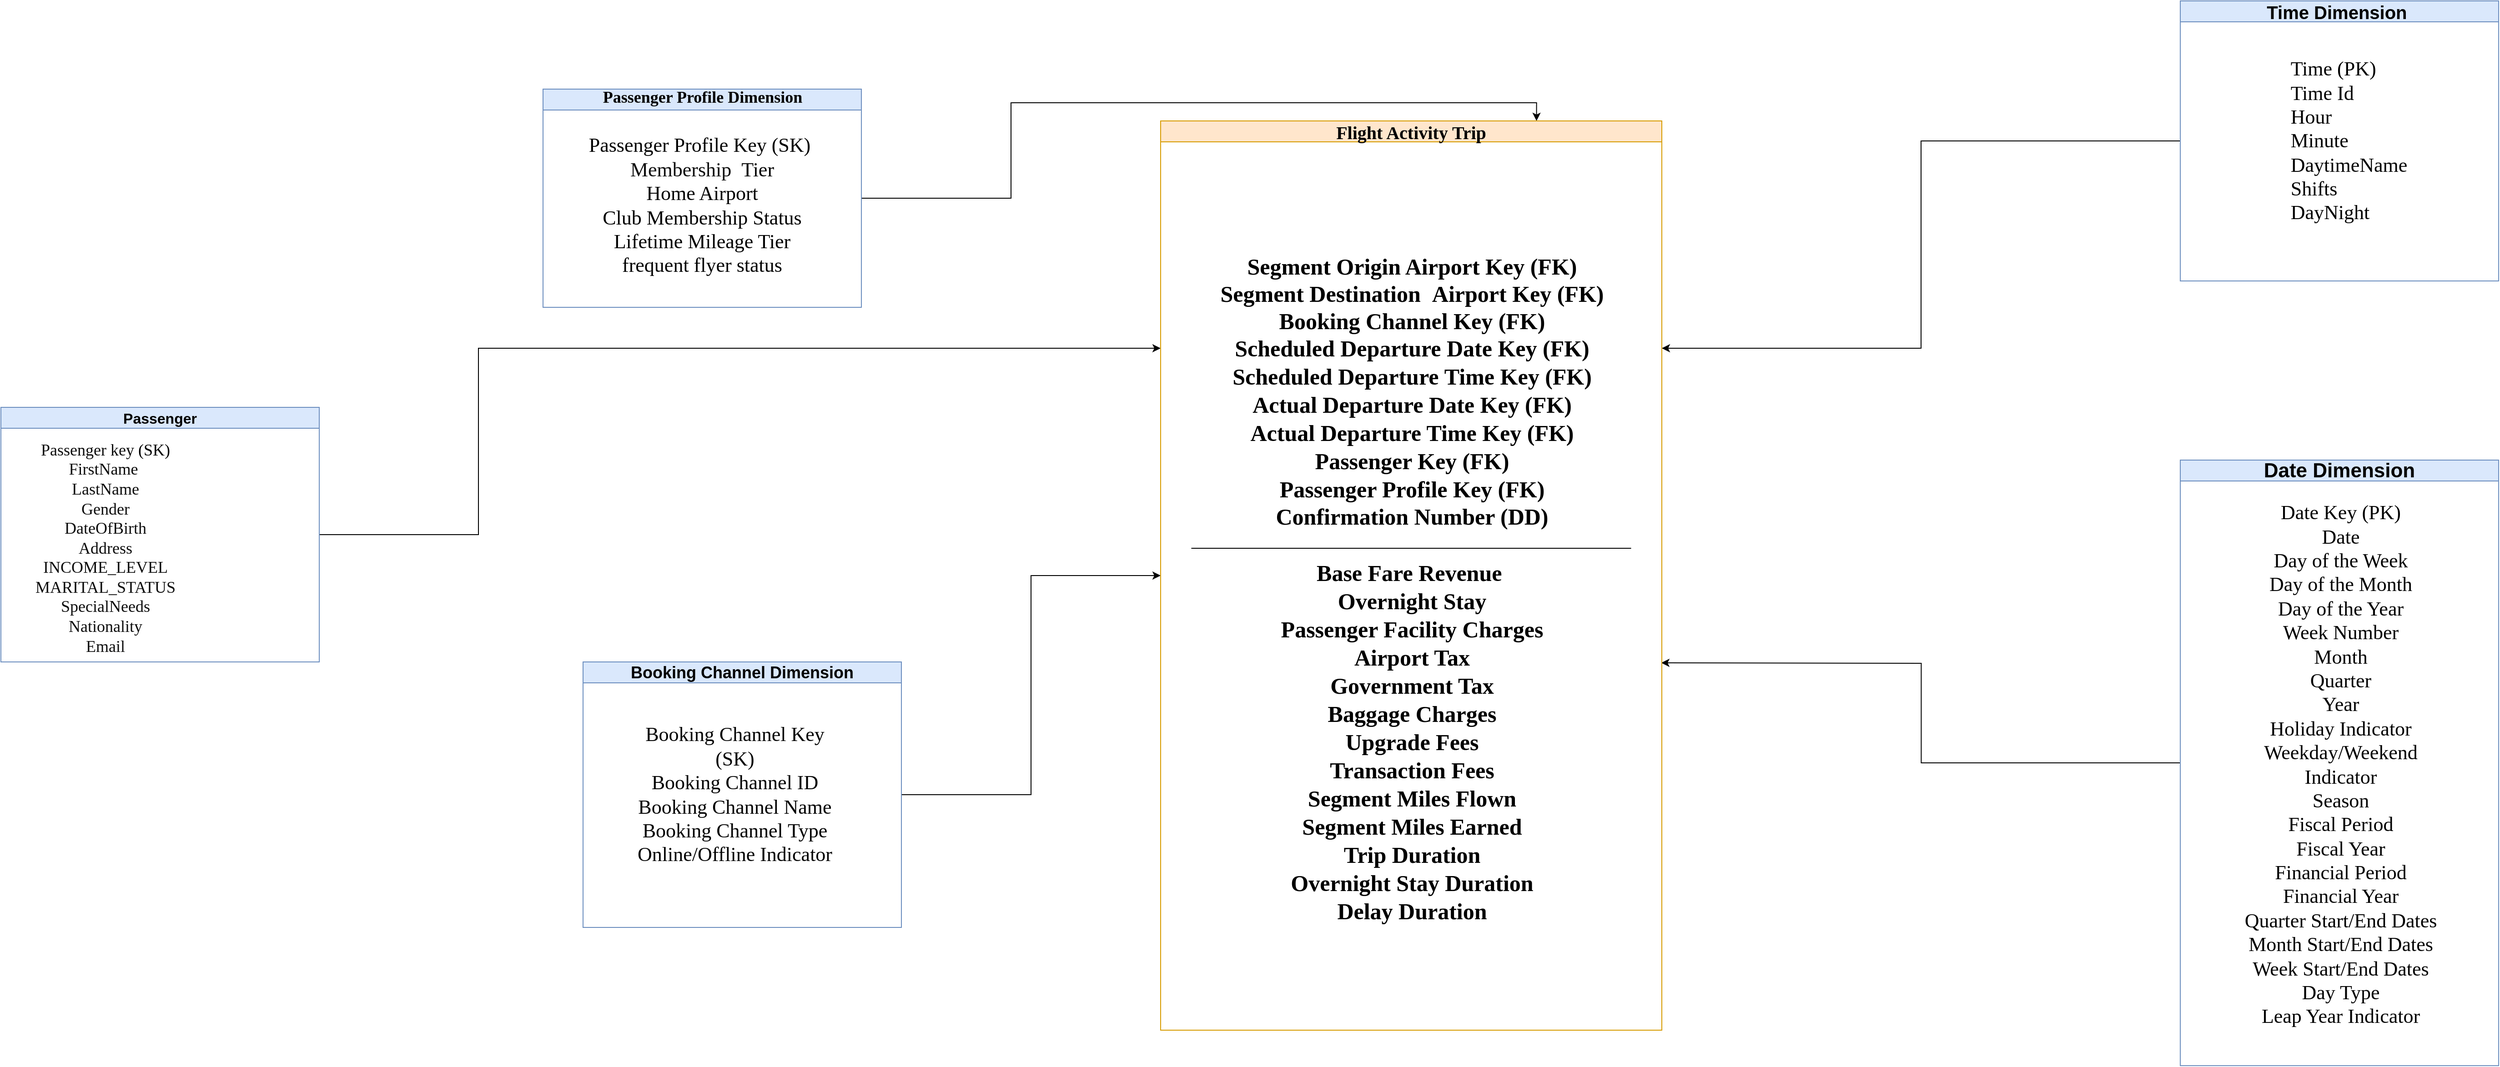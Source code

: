 <mxfile version="24.2.5" type="device">
  <diagram name="Page-1" id="SIGnsm225GO5JNdO_QR3">
    <mxGraphModel dx="7152" dy="5348" grid="0" gridSize="10" guides="1" tooltips="1" connect="1" arrows="1" fold="1" page="1" pageScale="1" pageWidth="600" pageHeight="900" math="0" shadow="0">
      <root>
        <mxCell id="0" />
        <mxCell id="1" parent="0" />
        <mxCell id="l2tNoZ4C5hW8YFkD3VC2-25" style="edgeStyle=orthogonalEdgeStyle;rounded=0;orthogonalLoop=1;jettySize=auto;html=1;entryX=0.75;entryY=0;entryDx=0;entryDy=0;" edge="1" parent="1" source="l2tNoZ4C5hW8YFkD3VC2-2" target="l2tNoZ4C5hW8YFkD3VC2-16">
          <mxGeometry relative="1" as="geometry" />
        </mxCell>
        <mxCell id="l2tNoZ4C5hW8YFkD3VC2-2" value="&lt;font face=&quot;Tahoma&quot; style=&quot;font-size: 18px;&quot;&gt;Passenger Profile Dimension&lt;/font&gt;" style="swimlane;html=1;startSize=23;verticalAlign=bottom;labelBorderColor=none;fillColor=#dae8fc;strokeColor=#6c8ebf;swimlaneFillColor=default;" vertex="1" parent="1">
          <mxGeometry x="-439" y="-2555" width="350" height="240" as="geometry" />
        </mxCell>
        <mxCell id="l2tNoZ4C5hW8YFkD3VC2-3" value="&lt;div style=&quot;font-size: 22px;&quot;&gt;&lt;span style=&quot;background-color: initial;&quot;&gt;&lt;font style=&quot;font-size: 22px;&quot; face=&quot;Tahoma&quot;&gt;Passenger Profile Key (SK)&amp;nbsp;&lt;/font&gt;&lt;/span&gt;&lt;/div&gt;&lt;font face=&quot;EAJwP0S1NvUOIz2sHdJX&quot; style=&quot;font-size: 22px;&quot;&gt;&lt;div style=&quot;&quot;&gt;&lt;span style=&quot;white-space-collapse: preserve; border: 0px solid rgb(227, 227, 227); box-sizing: border-box; --tw-border-spacing-x: 0; --tw-border-spacing-y: 0; --tw-translate-x: 0; --tw-translate-y: 0; --tw-rotate: 0; --tw-skew-x: 0; --tw-skew-y: 0; --tw-scale-x: 1; --tw-scale-y: 1; --tw-pan-x: ; --tw-pan-y: ; --tw-pinch-zoom: ; --tw-scroll-snap-strictness: proximity; --tw-gradient-from-position: ; --tw-gradient-via-position: ; --tw-gradient-to-position: ; --tw-ordinal: ; --tw-slashed-zero: ; --tw-numeric-figure: ; --tw-numeric-spacing: ; --tw-numeric-fraction: ; --tw-ring-inset: ; --tw-ring-offset-width: 0px; --tw-ring-offset-color: #fff; --tw-ring-color: rgba(69,89,164,.5); --tw-ring-offset-shadow: 0 0 transparent; --tw-ring-shadow: 0 0 transparent; --tw-shadow: 0 0 transparent; --tw-shadow-colored: 0 0 transparent; --tw-blur: ; --tw-brightness: ; --tw-contrast: ; --tw-grayscale: ; --tw-hue-rotate: ; --tw-invert: ; --tw-saturate: ; --tw-sepia: ; --tw-drop-shadow: ; --tw-backdrop-blur: ; --tw-backdrop-brightness: ; --tw-backdrop-contrast: ; --tw-backdrop-grayscale: ; --tw-backdrop-hue-rotate: ; --tw-backdrop-invert: ; --tw-backdrop-opacity: ; --tw-backdrop-saturate: ; --tw-backdrop-sepia: ; --tw-contain-size: ; --tw-contain-layout: ; --tw-contain-paint: ; --tw-contain-style: ; color: rgb(13, 13, 13); margin-top: 1.25em; margin-bottom: 1.25em; background-color: rgb(255, 255, 255);&quot;&gt;Membership &lt;/span&gt;&lt;span style=&quot;background-color: initial;&quot;&gt;&amp;nbsp;Tier&lt;/span&gt;&lt;/div&gt;&lt;span style=&quot;background-color: initial;&quot;&gt;&lt;div style=&quot;&quot;&gt;&lt;span style=&quot;background-color: initial;&quot;&gt;Home Airport&lt;/span&gt;&lt;/div&gt;&lt;/span&gt;&lt;span style=&quot;background-color: initial;&quot;&gt;&lt;div style=&quot;&quot;&gt;&lt;span style=&quot;background-color: initial;&quot;&gt;Club Membership Status&lt;/span&gt;&lt;/div&gt;&lt;/span&gt;&lt;span style=&quot;background-color: initial;&quot;&gt;&lt;div style=&quot;&quot;&gt;&lt;span style=&quot;background-color: initial;&quot;&gt;Lifetime Mileage Tier&lt;/span&gt;&lt;/div&gt;&lt;/span&gt;&lt;span style=&quot;background-color: initial;&quot;&gt;&lt;div style=&quot;&quot;&gt;&lt;span style=&quot;background-color: initial;&quot;&gt;frequent flyer status&lt;/span&gt;&lt;/div&gt;&lt;/span&gt;&lt;/font&gt;" style="text;html=1;strokeColor=none;fillColor=none;align=center;verticalAlign=middle;whiteSpace=wrap;rounded=0;" vertex="1" parent="l2tNoZ4C5hW8YFkD3VC2-2">
          <mxGeometry x="45" y="53" width="260" height="150" as="geometry" />
        </mxCell>
        <mxCell id="l2tNoZ4C5hW8YFkD3VC2-4" style="edgeStyle=orthogonalEdgeStyle;rounded=0;orthogonalLoop=1;jettySize=auto;html=1;entryX=1;entryY=0.25;entryDx=0;entryDy=0;" edge="1" parent="1" source="l2tNoZ4C5hW8YFkD3VC2-5" target="l2tNoZ4C5hW8YFkD3VC2-16">
          <mxGeometry relative="1" as="geometry" />
        </mxCell>
        <mxCell id="l2tNoZ4C5hW8YFkD3VC2-5" value="&lt;font style=&quot;font-size: 20px;&quot;&gt;&lt;font style=&quot;font-size: 20px;&quot;&gt;Time&amp;nbsp;&lt;/font&gt;&lt;font style=&quot;font-size: 20px;&quot;&gt;Dimension&amp;nbsp;&lt;/font&gt;&lt;/font&gt;" style="swimlane;whiteSpace=wrap;html=1;fillColor=#dae8fc;strokeColor=#6c8ebf;swimlaneFillColor=default;" vertex="1" parent="1">
          <mxGeometry x="1361" y="-2652" width="350" height="308" as="geometry" />
        </mxCell>
        <mxCell id="l2tNoZ4C5hW8YFkD3VC2-6" value="&lt;div style=&quot;text-align: left; font-size: 22px;&quot;&gt;&lt;font style=&quot;font-size: 22px;&quot;&gt;&lt;font style=&quot;font-size: 22px;&quot; face=&quot;Tahoma&quot;&gt;&lt;br&gt;&lt;span style=&quot;background-color: initial;&quot;&gt;Time (PK)&lt;/span&gt;&lt;br&gt;&lt;span style=&quot;background-color: initial;&quot;&gt;Time Id&lt;/span&gt;&lt;br&gt;&lt;span style=&quot;background-color: initial;&quot;&gt;Hour&lt;/span&gt;&lt;br&gt;&lt;span style=&quot;background-color: initial;&quot;&gt;Minute&lt;/span&gt;&lt;br&gt;&lt;span style=&quot;background-color: initial;&quot;&gt;DaytimeName&lt;/span&gt;&lt;br&gt;&lt;span style=&quot;background-color: initial;&quot;&gt;Shifts&lt;/span&gt;&lt;br&gt;&lt;span style=&quot;background-color: initial;&quot;&gt;DayNight&lt;/span&gt;&lt;/font&gt;&lt;br&gt;&lt;/font&gt;&lt;/div&gt;&lt;font style=&quot;font-size: 22px;&quot;&gt;&lt;font style=&quot;font-size: 22px;&quot;&gt;&lt;div style=&quot;text-align: left;&quot;&gt;&lt;div&gt;&lt;br&gt;&lt;/div&gt;&lt;/div&gt;&lt;/font&gt;&lt;/font&gt;" style="text;html=1;align=center;verticalAlign=middle;resizable=0;points=[];autosize=1;strokeColor=none;fillColor=none;" vertex="1" parent="l2tNoZ4C5hW8YFkD3VC2-5">
          <mxGeometry x="108" y="26" width="154" height="256" as="geometry" />
        </mxCell>
        <mxCell id="l2tNoZ4C5hW8YFkD3VC2-7" style="edgeStyle=orthogonalEdgeStyle;rounded=0;orthogonalLoop=1;jettySize=auto;html=1;entryX=0;entryY=0.25;entryDx=0;entryDy=0;exitX=1;exitY=0.5;exitDx=0;exitDy=0;" edge="1" parent="1" source="l2tNoZ4C5hW8YFkD3VC2-8" target="l2tNoZ4C5hW8YFkD3VC2-16">
          <mxGeometry relative="1" as="geometry">
            <Array as="points">
              <mxPoint x="-510" y="-2065" />
              <mxPoint x="-510" y="-2270" />
            </Array>
          </mxGeometry>
        </mxCell>
        <mxCell id="l2tNoZ4C5hW8YFkD3VC2-8" value="&lt;b style=&quot;&quot;&gt;&lt;font style=&quot;font-size: 16px;&quot;&gt;Passenger&lt;/font&gt;&lt;/b&gt;" style="swimlane;whiteSpace=wrap;html=1;swimlaneFillColor=default;fillColor=#dae8fc;strokeColor=#6c8ebf;" vertex="1" parent="1">
          <mxGeometry x="-1035" y="-2205" width="350" height="280" as="geometry" />
        </mxCell>
        <mxCell id="l2tNoZ4C5hW8YFkD3VC2-9" value="&lt;font face=&quot;Tahoma&quot;&gt;&lt;span style=&quot;font-size: 18px; border: 0px solid rgb(227, 227, 227); box-sizing: border-box; --tw-border-spacing-x: 0; --tw-border-spacing-y: 0; --tw-translate-x: 0; --tw-translate-y: 0; --tw-rotate: 0; --tw-skew-x: 0; --tw-skew-y: 0; --tw-scale-x: 1; --tw-scale-y: 1; --tw-pan-x: ; --tw-pan-y: ; --tw-pinch-zoom: ; --tw-scroll-snap-strictness: proximity; --tw-gradient-from-position: ; --tw-gradient-via-position: ; --tw-gradient-to-position: ; --tw-ordinal: ; --tw-slashed-zero: ; --tw-numeric-figure: ; --tw-numeric-spacing: ; --tw-numeric-fraction: ; --tw-ring-inset: ; --tw-ring-offset-width: 0px; --tw-ring-offset-color: #fff; --tw-ring-color: rgba(69,89,164,.5); --tw-ring-offset-shadow: 0 0 transparent; --tw-ring-shadow: 0 0 transparent; --tw-shadow: 0 0 transparent; --tw-shadow-colored: 0 0 transparent; --tw-blur: ; --tw-brightness: ; --tw-contrast: ; --tw-grayscale: ; --tw-hue-rotate: ; --tw-invert: ; --tw-saturate: ; --tw-sepia: ; --tw-drop-shadow: ; --tw-backdrop-blur: ; --tw-backdrop-brightness: ; --tw-backdrop-contrast: ; --tw-backdrop-grayscale: ; --tw-backdrop-hue-rotate: ; --tw-backdrop-invert: ; --tw-backdrop-opacity: ; --tw-backdrop-saturate: ; --tw-backdrop-sepia: ; --tw-contain-size: ; --tw-contain-layout: ; --tw-contain-paint: ; --tw-contain-style: ; color: rgb(13, 13, 13); margin-top: 1.25em; margin-bottom: 1.25em; text-align: left; white-space-collapse: preserve; background-color: rgb(255, 255, 255);&quot;&gt;Passenger key &lt;/span&gt;&lt;span style=&quot;font-size: 18px; text-wrap: nowrap; background-color: initial;&quot;&gt;(SK)&lt;/span&gt;&lt;br&gt;&lt;span style=&quot;background-color: rgb(255, 255, 255); color: rgb(13, 13, 13); text-align: left; white-space-collapse: preserve; font-size: 18px;&quot;&gt;FirstName &lt;/span&gt;&lt;br&gt;&lt;span style=&quot;background-color: rgb(255, 255, 255); color: rgb(13, 13, 13); text-align: left; white-space-collapse: preserve; font-size: 18px;&quot;&gt;LastName&lt;/span&gt;&lt;br&gt;&lt;span style=&quot;background-color: rgb(255, 255, 255); color: rgb(13, 13, 13); text-align: left; white-space-collapse: preserve; font-size: 18px;&quot;&gt;Gender&lt;/span&gt;&lt;br&gt;&lt;span style=&quot;background-color: rgb(255, 255, 255); color: rgb(13, 13, 13); text-align: left; white-space-collapse: preserve; font-size: 18px;&quot;&gt;DateOfBirth&lt;/span&gt;&lt;br&gt;&lt;span style=&quot;background-color: rgb(255, 255, 255); color: rgb(13, 13, 13); text-align: left; white-space-collapse: preserve; font-size: 18px;&quot;&gt;Address&lt;/span&gt;&lt;br&gt;&lt;span style=&quot;white-space: pre; font-size: 18px; color: rgb(13, 13, 13); background-color: rgb(255, 255, 255); text-align: left;&quot;&gt;INCOME_LEVEL&lt;/span&gt;&lt;br&gt;&lt;span style=&quot;white-space: pre; font-size: 18px; color: rgb(13, 13, 13); background-color: rgb(255, 255, 255); text-align: left;&quot;&gt;MARITAL_STATUS&lt;/span&gt;&lt;br&gt;&lt;span style=&quot;background-color: rgb(255, 255, 255); color: rgb(13, 13, 13); text-align: left; white-space-collapse: preserve; font-size: 18px;&quot;&gt;SpecialNeeds&lt;/span&gt;&lt;br&gt;&lt;span style=&quot;background-color: rgb(255, 255, 255); color: rgb(13, 13, 13); text-align: left; white-space-collapse: preserve; font-size: 18px;&quot;&gt;Nationality&lt;/span&gt;&lt;br&gt;&lt;span style=&quot;background-color: rgb(255, 255, 255); color: rgb(13, 13, 13); text-align: left; white-space-collapse: preserve; font-size: 18px;&quot;&gt;Email&lt;/span&gt;&lt;/font&gt;" style="text;html=1;align=center;verticalAlign=middle;whiteSpace=wrap;rounded=0;" vertex="1" parent="l2tNoZ4C5hW8YFkD3VC2-8">
          <mxGeometry y="40" width="230" height="230" as="geometry" />
        </mxCell>
        <mxCell id="l2tNoZ4C5hW8YFkD3VC2-22" style="edgeStyle=orthogonalEdgeStyle;rounded=0;orthogonalLoop=1;jettySize=auto;html=1;" edge="1" parent="1" source="l2tNoZ4C5hW8YFkD3VC2-11">
          <mxGeometry relative="1" as="geometry">
            <mxPoint x="790.4" y="-1924" as="targetPoint" />
          </mxGeometry>
        </mxCell>
        <mxCell id="l2tNoZ4C5hW8YFkD3VC2-11" value="&lt;font style=&quot;font-size: 22px;&quot;&gt;Date Dimension&lt;/font&gt;" style="swimlane;whiteSpace=wrap;html=1;fillColor=#dae8fc;strokeColor=#6c8ebf;swimlaneFillColor=default;" vertex="1" parent="1">
          <mxGeometry x="1361" y="-2147" width="350" height="666" as="geometry" />
        </mxCell>
        <mxCell id="l2tNoZ4C5hW8YFkD3VC2-12" value="&lt;div style=&quot;text-align: center; font-size: 22px;&quot;&gt;&lt;span style=&quot;background-color: initial;&quot;&gt;&lt;font face=&quot;Tahoma&quot; style=&quot;font-size: 22px;&quot;&gt;Date Key (PK)&lt;/font&gt;&lt;/span&gt;&lt;/div&gt;&lt;font face=&quot;E_Vse2sqt-GHe94hN0gW&quot; style=&quot;font-size: 22px;&quot;&gt;&lt;span style=&quot;background-color: initial;&quot;&gt;&lt;div style=&quot;text-align: center;&quot;&gt;&lt;span style=&quot;background-color: initial;&quot;&gt;Date&lt;/span&gt;&lt;/div&gt;&lt;/span&gt;&lt;span style=&quot;background-color: initial;&quot;&gt;&lt;div style=&quot;text-align: center;&quot;&gt;&lt;span style=&quot;background-color: initial;&quot;&gt;Day of the Week&lt;/span&gt;&lt;/div&gt;&lt;/span&gt;&lt;span style=&quot;background-color: initial;&quot;&gt;&lt;div style=&quot;text-align: center;&quot;&gt;&lt;span style=&quot;background-color: initial;&quot;&gt;Day of the Month&lt;/span&gt;&lt;/div&gt;&lt;/span&gt;&lt;span style=&quot;background-color: initial;&quot;&gt;&lt;div style=&quot;text-align: center;&quot;&gt;&lt;span style=&quot;background-color: initial;&quot;&gt;Day of the Year&lt;/span&gt;&lt;/div&gt;&lt;/span&gt;&lt;span style=&quot;background-color: initial;&quot;&gt;&lt;div style=&quot;text-align: center;&quot;&gt;&lt;span style=&quot;background-color: initial;&quot;&gt;Week Number&lt;/span&gt;&lt;/div&gt;&lt;/span&gt;&lt;span style=&quot;background-color: initial;&quot;&gt;&lt;div style=&quot;text-align: center;&quot;&gt;&lt;span style=&quot;background-color: initial;&quot;&gt;Month&lt;/span&gt;&lt;/div&gt;&lt;/span&gt;&lt;span style=&quot;background-color: initial;&quot;&gt;&lt;div style=&quot;text-align: center;&quot;&gt;&lt;span style=&quot;background-color: initial;&quot;&gt;Quarter&lt;/span&gt;&lt;/div&gt;&lt;/span&gt;&lt;span style=&quot;background-color: initial;&quot;&gt;&lt;div style=&quot;text-align: center;&quot;&gt;&lt;span style=&quot;background-color: initial;&quot;&gt;Year&lt;/span&gt;&lt;/div&gt;&lt;/span&gt;&lt;span style=&quot;background-color: initial;&quot;&gt;&lt;div style=&quot;text-align: center;&quot;&gt;&lt;span style=&quot;background-color: initial;&quot;&gt;Holiday Indicator&lt;/span&gt;&lt;/div&gt;&lt;/span&gt;&lt;span style=&quot;background-color: initial;&quot;&gt;&lt;div style=&quot;text-align: center;&quot;&gt;&lt;span style=&quot;background-color: initial;&quot;&gt;Weekday/Weekend Indicator&lt;/span&gt;&lt;/div&gt;&lt;/span&gt;&lt;span style=&quot;background-color: initial;&quot;&gt;&lt;div style=&quot;text-align: center;&quot;&gt;&lt;span style=&quot;background-color: initial;&quot;&gt;Season&lt;/span&gt;&lt;/div&gt;&lt;/span&gt;&lt;span style=&quot;background-color: initial;&quot;&gt;&lt;div style=&quot;text-align: center;&quot;&gt;&lt;span style=&quot;background-color: initial;&quot;&gt;Fiscal Period&lt;/span&gt;&lt;/div&gt;&lt;/span&gt;&lt;span style=&quot;background-color: initial;&quot;&gt;&lt;div style=&quot;text-align: center;&quot;&gt;&lt;span style=&quot;background-color: initial;&quot;&gt;Fiscal Year&lt;/span&gt;&lt;/div&gt;&lt;/span&gt;&lt;span style=&quot;background-color: initial;&quot;&gt;&lt;div style=&quot;text-align: center;&quot;&gt;&lt;span style=&quot;background-color: initial;&quot;&gt;Financial Period&lt;/span&gt;&lt;/div&gt;&lt;/span&gt;&lt;span style=&quot;background-color: initial;&quot;&gt;&lt;div style=&quot;text-align: center;&quot;&gt;&lt;span style=&quot;background-color: initial;&quot;&gt;Financial Year&lt;/span&gt;&lt;/div&gt;&lt;/span&gt;&lt;span style=&quot;background-color: initial;&quot;&gt;&lt;div style=&quot;text-align: center;&quot;&gt;&lt;span style=&quot;background-color: initial;&quot;&gt;Quarter Start/End Dates&lt;/span&gt;&lt;/div&gt;&lt;/span&gt;&lt;span style=&quot;background-color: initial;&quot;&gt;&lt;div style=&quot;text-align: center;&quot;&gt;&lt;span style=&quot;background-color: initial;&quot;&gt;Month Start/End Dates&lt;/span&gt;&lt;/div&gt;&lt;/span&gt;&lt;span style=&quot;background-color: initial;&quot;&gt;&lt;div style=&quot;text-align: center;&quot;&gt;&lt;span style=&quot;background-color: initial;&quot;&gt;Week Start/End Dates&lt;/span&gt;&lt;/div&gt;&lt;/span&gt;&lt;span style=&quot;background-color: initial;&quot;&gt;&lt;div style=&quot;text-align: center;&quot;&gt;&lt;span style=&quot;background-color: initial;&quot;&gt;Day Type&lt;/span&gt;&lt;/div&gt;&lt;/span&gt;&lt;span style=&quot;background-color: initial;&quot;&gt;&lt;div style=&quot;text-align: center;&quot;&gt;&lt;span style=&quot;background-color: initial;&quot;&gt;Leap Year Indicator&lt;/span&gt;&lt;/div&gt;&lt;/span&gt;&lt;/font&gt;" style="text;html=1;strokeColor=none;fillColor=none;align=left;verticalAlign=middle;whiteSpace=wrap;rounded=0;" vertex="1" parent="l2tNoZ4C5hW8YFkD3VC2-11">
          <mxGeometry x="67.5" y="155" width="215" height="360" as="geometry" />
        </mxCell>
        <mxCell id="l2tNoZ4C5hW8YFkD3VC2-24" style="edgeStyle=orthogonalEdgeStyle;rounded=0;orthogonalLoop=1;jettySize=auto;html=1;entryX=0;entryY=0.5;entryDx=0;entryDy=0;" edge="1" parent="1" source="l2tNoZ4C5hW8YFkD3VC2-14" target="l2tNoZ4C5hW8YFkD3VC2-16">
          <mxGeometry relative="1" as="geometry" />
        </mxCell>
        <mxCell id="l2tNoZ4C5hW8YFkD3VC2-14" value="&lt;font style=&quot;font-size: 18px;&quot;&gt;Booking Channel Dimension&lt;/font&gt;" style="swimlane;whiteSpace=wrap;html=1;fontSize=14;fillColor=#dae8fc;strokeColor=#6c8ebf;swimlaneFillColor=default;" vertex="1" parent="1">
          <mxGeometry x="-395" y="-1925" width="350" height="292" as="geometry" />
        </mxCell>
        <mxCell id="l2tNoZ4C5hW8YFkD3VC2-15" value="&lt;font face=&quot;Tahoma&quot; style=&quot;font-size: 22px;&quot;&gt;Booking Channel Key (SK)&lt;br style=&quot;&quot;&gt;Booking Channel ID&lt;br style=&quot;&quot;&gt;Booking Channel Name&lt;br style=&quot;&quot;&gt;Booking Channel Type&lt;br style=&quot;&quot;&gt;Online/Offline Indicator&lt;/font&gt;" style="text;html=1;strokeColor=none;fillColor=none;align=center;verticalAlign=middle;whiteSpace=wrap;rounded=0;fontSize=14;" vertex="1" parent="l2tNoZ4C5hW8YFkD3VC2-14">
          <mxGeometry x="51" y="98.5" width="232" height="95" as="geometry" />
        </mxCell>
        <mxCell id="l2tNoZ4C5hW8YFkD3VC2-16" value="&lt;font face=&quot;Tahoma&quot; style=&quot;font-size: 20px;&quot;&gt;Flight Activity Trip&lt;/font&gt;" style="swimlane;whiteSpace=wrap;html=1;fillColor=#ffe6cc;strokeColor=#d79b00;swimlaneFillColor=default;" vertex="1" parent="1">
          <mxGeometry x="240" y="-2520" width="551" height="1000" as="geometry" />
        </mxCell>
        <mxCell id="l2tNoZ4C5hW8YFkD3VC2-17" value="&lt;font face=&quot;Tahoma&quot; style=&quot;font-size: 25px;&quot;&gt;&lt;b style=&quot;&quot;&gt;&lt;br&gt;&lt;div style=&quot;&quot;&gt;Segment Origin Airport Key (FK)&lt;br&gt;Segment Destination&amp;nbsp;&amp;nbsp;Airport Key (FK)&lt;/div&gt;Booking Channel Key (FK)&lt;div style=&quot;&quot;&gt;&lt;span style=&quot;background-color: initial;&quot;&gt;Scheduled Departure Date Key (FK)&lt;/span&gt;&lt;br&gt;&lt;/div&gt;&lt;/b&gt;&lt;/font&gt;&lt;div style=&quot;font-size: 25px;&quot;&gt;&lt;font face=&quot;hQFFeFVU9FYJdYjxfjJt&quot; style=&quot;font-size: 25px;&quot;&gt;&lt;b&gt;Scheduled Departure&amp;nbsp;Time Key (FK)&lt;/b&gt;&lt;/font&gt;&lt;/div&gt;&lt;div style=&quot;font-size: 25px;&quot;&gt;&lt;font face=&quot;hQFFeFVU9FYJdYjxfjJt&quot; style=&quot;font-size: 25px;&quot;&gt;&lt;b&gt;Actual Departure Date Key (FK)&lt;br&gt;Actual Departure Time Key (FK)&lt;/b&gt;&lt;/font&gt;&lt;/div&gt;&lt;div style=&quot;font-size: 25px;&quot;&gt;&lt;font face=&quot;hQFFeFVU9FYJdYjxfjJt&quot; style=&quot;font-size: 25px;&quot;&gt;&lt;b&gt;Passenger Key (FK)&lt;br&gt;Passenger Profile Key (FK)&lt;br&gt;&lt;/b&gt;&lt;/font&gt;&lt;/div&gt;&lt;font face=&quot;hQFFeFVU9FYJdYjxfjJt&quot; style=&quot;font-size: 25px;&quot;&gt;&lt;b&gt;Confirmation Number (DD)&lt;/b&gt;&lt;/font&gt;&lt;div style=&quot;font-size: 25px;&quot;&gt;&lt;font face=&quot;hQFFeFVU9FYJdYjxfjJt&quot; style=&quot;font-size: 25px;&quot;&gt;&lt;b style=&quot;&quot;&gt;&lt;br&gt;Base Fare Revenue&amp;nbsp;&lt;br&gt;Overnight Stay&lt;br&gt;Passenger Facility Charges&lt;br&gt;Airport Tax&lt;br&gt;Government Tax&lt;br&gt;Baggage Charges&lt;br&gt;Upgrade Fees&lt;br&gt;Transaction Fees&lt;br&gt;Segment Miles Flown&lt;br&gt;Segment Miles Earned&lt;br&gt;Trip Duration&lt;br&gt;Overnight Stay Duration&lt;br&gt;Delay Duration&lt;/b&gt;&lt;/font&gt;&lt;/div&gt;" style="text;html=1;align=center;verticalAlign=middle;resizable=0;points=[];autosize=1;strokeColor=none;fillColor=none;" vertex="1" parent="l2tNoZ4C5hW8YFkD3VC2-16">
          <mxGeometry x="25.5" y="119" width="500" height="762" as="geometry" />
        </mxCell>
        <mxCell id="l2tNoZ4C5hW8YFkD3VC2-18" value="" style="line;strokeWidth=1;html=1;" vertex="1" parent="l2tNoZ4C5hW8YFkD3VC2-16">
          <mxGeometry x="33.75" y="454" width="483.5" height="32" as="geometry" />
        </mxCell>
      </root>
    </mxGraphModel>
  </diagram>
</mxfile>
